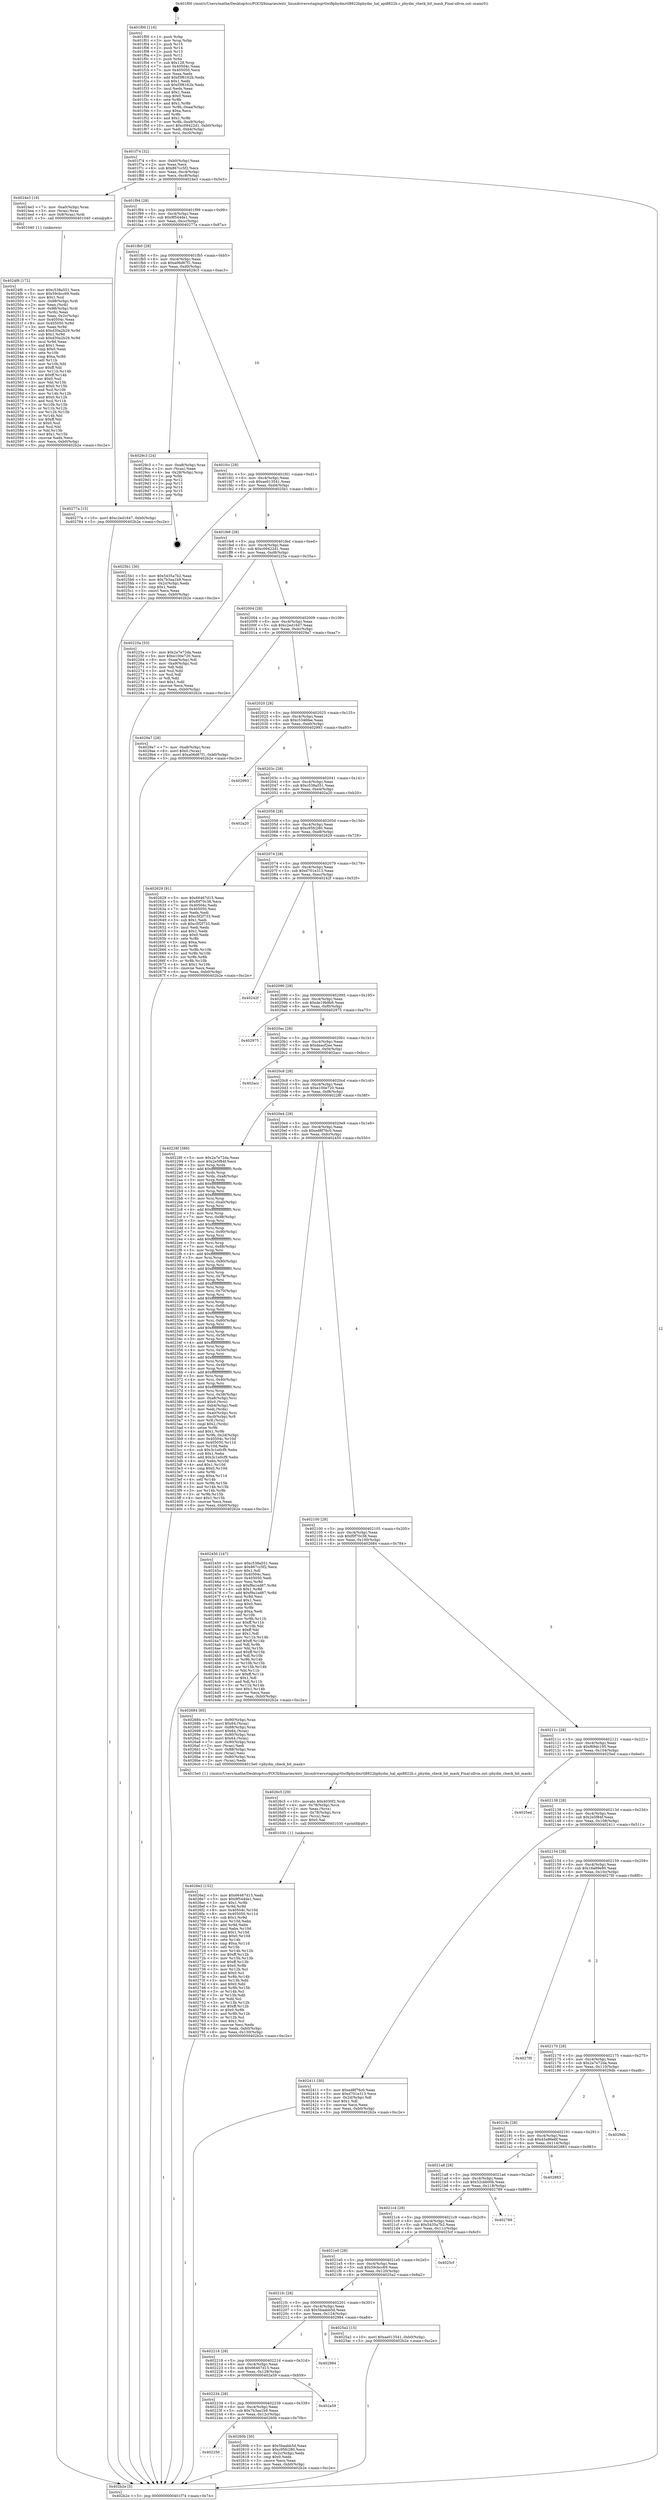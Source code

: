 digraph "0x401f00" {
  label = "0x401f00 (/mnt/c/Users/mathe/Desktop/tcc/POCII/binaries/extr_linuxdriversstagingrtlwifiphydmrtl8822bphydm_hal_api8822b.c_phydm_check_bit_mask_Final-ollvm.out::main(0))"
  labelloc = "t"
  node[shape=record]

  Entry [label="",width=0.3,height=0.3,shape=circle,fillcolor=black,style=filled]
  "0x401f74" [label="{
     0x401f74 [32]\l
     | [instrs]\l
     &nbsp;&nbsp;0x401f74 \<+6\>: mov -0xb0(%rbp),%eax\l
     &nbsp;&nbsp;0x401f7a \<+2\>: mov %eax,%ecx\l
     &nbsp;&nbsp;0x401f7c \<+6\>: sub $0x867cc5f2,%ecx\l
     &nbsp;&nbsp;0x401f82 \<+6\>: mov %eax,-0xc4(%rbp)\l
     &nbsp;&nbsp;0x401f88 \<+6\>: mov %ecx,-0xc8(%rbp)\l
     &nbsp;&nbsp;0x401f8e \<+6\>: je 00000000004024e3 \<main+0x5e3\>\l
  }"]
  "0x4024e3" [label="{
     0x4024e3 [19]\l
     | [instrs]\l
     &nbsp;&nbsp;0x4024e3 \<+7\>: mov -0xa0(%rbp),%rax\l
     &nbsp;&nbsp;0x4024ea \<+3\>: mov (%rax),%rax\l
     &nbsp;&nbsp;0x4024ed \<+4\>: mov 0x8(%rax),%rdi\l
     &nbsp;&nbsp;0x4024f1 \<+5\>: call 0000000000401040 \<atoi@plt\>\l
     | [calls]\l
     &nbsp;&nbsp;0x401040 \{1\} (unknown)\l
  }"]
  "0x401f94" [label="{
     0x401f94 [28]\l
     | [instrs]\l
     &nbsp;&nbsp;0x401f94 \<+5\>: jmp 0000000000401f99 \<main+0x99\>\l
     &nbsp;&nbsp;0x401f99 \<+6\>: mov -0xc4(%rbp),%eax\l
     &nbsp;&nbsp;0x401f9f \<+5\>: sub $0x9f544de1,%eax\l
     &nbsp;&nbsp;0x401fa4 \<+6\>: mov %eax,-0xcc(%rbp)\l
     &nbsp;&nbsp;0x401faa \<+6\>: je 000000000040277a \<main+0x87a\>\l
  }"]
  Exit [label="",width=0.3,height=0.3,shape=circle,fillcolor=black,style=filled,peripheries=2]
  "0x40277a" [label="{
     0x40277a [15]\l
     | [instrs]\l
     &nbsp;&nbsp;0x40277a \<+10\>: movl $0xc2ed1647,-0xb0(%rbp)\l
     &nbsp;&nbsp;0x402784 \<+5\>: jmp 0000000000402b2e \<main+0xc2e\>\l
  }"]
  "0x401fb0" [label="{
     0x401fb0 [28]\l
     | [instrs]\l
     &nbsp;&nbsp;0x401fb0 \<+5\>: jmp 0000000000401fb5 \<main+0xb5\>\l
     &nbsp;&nbsp;0x401fb5 \<+6\>: mov -0xc4(%rbp),%eax\l
     &nbsp;&nbsp;0x401fbb \<+5\>: sub $0xa06d67f1,%eax\l
     &nbsp;&nbsp;0x401fc0 \<+6\>: mov %eax,-0xd0(%rbp)\l
     &nbsp;&nbsp;0x401fc6 \<+6\>: je 00000000004029c3 \<main+0xac3\>\l
  }"]
  "0x4026e2" [label="{
     0x4026e2 [152]\l
     | [instrs]\l
     &nbsp;&nbsp;0x4026e2 \<+5\>: mov $0x66467d15,%edx\l
     &nbsp;&nbsp;0x4026e7 \<+5\>: mov $0x9f544de1,%esi\l
     &nbsp;&nbsp;0x4026ec \<+3\>: mov $0x1,%r8b\l
     &nbsp;&nbsp;0x4026ef \<+3\>: xor %r9d,%r9d\l
     &nbsp;&nbsp;0x4026f2 \<+8\>: mov 0x40504c,%r10d\l
     &nbsp;&nbsp;0x4026fa \<+8\>: mov 0x405050,%r11d\l
     &nbsp;&nbsp;0x402702 \<+4\>: sub $0x1,%r9d\l
     &nbsp;&nbsp;0x402706 \<+3\>: mov %r10d,%ebx\l
     &nbsp;&nbsp;0x402709 \<+3\>: add %r9d,%ebx\l
     &nbsp;&nbsp;0x40270c \<+4\>: imul %ebx,%r10d\l
     &nbsp;&nbsp;0x402710 \<+4\>: and $0x1,%r10d\l
     &nbsp;&nbsp;0x402714 \<+4\>: cmp $0x0,%r10d\l
     &nbsp;&nbsp;0x402718 \<+4\>: sete %r14b\l
     &nbsp;&nbsp;0x40271c \<+4\>: cmp $0xa,%r11d\l
     &nbsp;&nbsp;0x402720 \<+4\>: setl %r15b\l
     &nbsp;&nbsp;0x402724 \<+3\>: mov %r14b,%r12b\l
     &nbsp;&nbsp;0x402727 \<+4\>: xor $0xff,%r12b\l
     &nbsp;&nbsp;0x40272b \<+3\>: mov %r15b,%r13b\l
     &nbsp;&nbsp;0x40272e \<+4\>: xor $0xff,%r13b\l
     &nbsp;&nbsp;0x402732 \<+4\>: xor $0x0,%r8b\l
     &nbsp;&nbsp;0x402736 \<+3\>: mov %r12b,%cl\l
     &nbsp;&nbsp;0x402739 \<+3\>: and $0x0,%cl\l
     &nbsp;&nbsp;0x40273c \<+3\>: and %r8b,%r14b\l
     &nbsp;&nbsp;0x40273f \<+3\>: mov %r13b,%dil\l
     &nbsp;&nbsp;0x402742 \<+4\>: and $0x0,%dil\l
     &nbsp;&nbsp;0x402746 \<+3\>: and %r8b,%r15b\l
     &nbsp;&nbsp;0x402749 \<+3\>: or %r14b,%cl\l
     &nbsp;&nbsp;0x40274c \<+3\>: or %r15b,%dil\l
     &nbsp;&nbsp;0x40274f \<+3\>: xor %dil,%cl\l
     &nbsp;&nbsp;0x402752 \<+3\>: or %r13b,%r12b\l
     &nbsp;&nbsp;0x402755 \<+4\>: xor $0xff,%r12b\l
     &nbsp;&nbsp;0x402759 \<+4\>: or $0x0,%r8b\l
     &nbsp;&nbsp;0x40275d \<+3\>: and %r8b,%r12b\l
     &nbsp;&nbsp;0x402760 \<+3\>: or %r12b,%cl\l
     &nbsp;&nbsp;0x402763 \<+3\>: test $0x1,%cl\l
     &nbsp;&nbsp;0x402766 \<+3\>: cmovne %esi,%edx\l
     &nbsp;&nbsp;0x402769 \<+6\>: mov %edx,-0xb0(%rbp)\l
     &nbsp;&nbsp;0x40276f \<+6\>: mov %eax,-0x130(%rbp)\l
     &nbsp;&nbsp;0x402775 \<+5\>: jmp 0000000000402b2e \<main+0xc2e\>\l
  }"]
  "0x4029c3" [label="{
     0x4029c3 [24]\l
     | [instrs]\l
     &nbsp;&nbsp;0x4029c3 \<+7\>: mov -0xa8(%rbp),%rax\l
     &nbsp;&nbsp;0x4029ca \<+2\>: mov (%rax),%eax\l
     &nbsp;&nbsp;0x4029cc \<+4\>: lea -0x28(%rbp),%rsp\l
     &nbsp;&nbsp;0x4029d0 \<+1\>: pop %rbx\l
     &nbsp;&nbsp;0x4029d1 \<+2\>: pop %r12\l
     &nbsp;&nbsp;0x4029d3 \<+2\>: pop %r13\l
     &nbsp;&nbsp;0x4029d5 \<+2\>: pop %r14\l
     &nbsp;&nbsp;0x4029d7 \<+2\>: pop %r15\l
     &nbsp;&nbsp;0x4029d9 \<+1\>: pop %rbp\l
     &nbsp;&nbsp;0x4029da \<+1\>: ret\l
  }"]
  "0x401fcc" [label="{
     0x401fcc [28]\l
     | [instrs]\l
     &nbsp;&nbsp;0x401fcc \<+5\>: jmp 0000000000401fd1 \<main+0xd1\>\l
     &nbsp;&nbsp;0x401fd1 \<+6\>: mov -0xc4(%rbp),%eax\l
     &nbsp;&nbsp;0x401fd7 \<+5\>: sub $0xae013541,%eax\l
     &nbsp;&nbsp;0x401fdc \<+6\>: mov %eax,-0xd4(%rbp)\l
     &nbsp;&nbsp;0x401fe2 \<+6\>: je 00000000004025b1 \<main+0x6b1\>\l
  }"]
  "0x4026c5" [label="{
     0x4026c5 [29]\l
     | [instrs]\l
     &nbsp;&nbsp;0x4026c5 \<+10\>: movabs $0x4030f2,%rdi\l
     &nbsp;&nbsp;0x4026cf \<+4\>: mov -0x78(%rbp),%rcx\l
     &nbsp;&nbsp;0x4026d3 \<+2\>: mov %eax,(%rcx)\l
     &nbsp;&nbsp;0x4026d5 \<+4\>: mov -0x78(%rbp),%rcx\l
     &nbsp;&nbsp;0x4026d9 \<+2\>: mov (%rcx),%esi\l
     &nbsp;&nbsp;0x4026db \<+2\>: mov $0x0,%al\l
     &nbsp;&nbsp;0x4026dd \<+5\>: call 0000000000401030 \<printf@plt\>\l
     | [calls]\l
     &nbsp;&nbsp;0x401030 \{1\} (unknown)\l
  }"]
  "0x4025b1" [label="{
     0x4025b1 [30]\l
     | [instrs]\l
     &nbsp;&nbsp;0x4025b1 \<+5\>: mov $0x5435a7b2,%eax\l
     &nbsp;&nbsp;0x4025b6 \<+5\>: mov $0x7b3aa1b9,%ecx\l
     &nbsp;&nbsp;0x4025bb \<+3\>: mov -0x2c(%rbp),%edx\l
     &nbsp;&nbsp;0x4025be \<+3\>: cmp $0x1,%edx\l
     &nbsp;&nbsp;0x4025c1 \<+3\>: cmovl %ecx,%eax\l
     &nbsp;&nbsp;0x4025c4 \<+6\>: mov %eax,-0xb0(%rbp)\l
     &nbsp;&nbsp;0x4025ca \<+5\>: jmp 0000000000402b2e \<main+0xc2e\>\l
  }"]
  "0x401fe8" [label="{
     0x401fe8 [28]\l
     | [instrs]\l
     &nbsp;&nbsp;0x401fe8 \<+5\>: jmp 0000000000401fed \<main+0xed\>\l
     &nbsp;&nbsp;0x401fed \<+6\>: mov -0xc4(%rbp),%eax\l
     &nbsp;&nbsp;0x401ff3 \<+5\>: sub $0xc09422d1,%eax\l
     &nbsp;&nbsp;0x401ff8 \<+6\>: mov %eax,-0xd8(%rbp)\l
     &nbsp;&nbsp;0x401ffe \<+6\>: je 000000000040225a \<main+0x35a\>\l
  }"]
  "0x402250" [label="{
     0x402250\l
  }", style=dashed]
  "0x40225a" [label="{
     0x40225a [53]\l
     | [instrs]\l
     &nbsp;&nbsp;0x40225a \<+5\>: mov $0x2a7e72da,%eax\l
     &nbsp;&nbsp;0x40225f \<+5\>: mov $0xe100e720,%ecx\l
     &nbsp;&nbsp;0x402264 \<+6\>: mov -0xaa(%rbp),%dl\l
     &nbsp;&nbsp;0x40226a \<+7\>: mov -0xa9(%rbp),%sil\l
     &nbsp;&nbsp;0x402271 \<+3\>: mov %dl,%dil\l
     &nbsp;&nbsp;0x402274 \<+3\>: and %sil,%dil\l
     &nbsp;&nbsp;0x402277 \<+3\>: xor %sil,%dl\l
     &nbsp;&nbsp;0x40227a \<+3\>: or %dl,%dil\l
     &nbsp;&nbsp;0x40227d \<+4\>: test $0x1,%dil\l
     &nbsp;&nbsp;0x402281 \<+3\>: cmovne %ecx,%eax\l
     &nbsp;&nbsp;0x402284 \<+6\>: mov %eax,-0xb0(%rbp)\l
     &nbsp;&nbsp;0x40228a \<+5\>: jmp 0000000000402b2e \<main+0xc2e\>\l
  }"]
  "0x402004" [label="{
     0x402004 [28]\l
     | [instrs]\l
     &nbsp;&nbsp;0x402004 \<+5\>: jmp 0000000000402009 \<main+0x109\>\l
     &nbsp;&nbsp;0x402009 \<+6\>: mov -0xc4(%rbp),%eax\l
     &nbsp;&nbsp;0x40200f \<+5\>: sub $0xc2ed1647,%eax\l
     &nbsp;&nbsp;0x402014 \<+6\>: mov %eax,-0xdc(%rbp)\l
     &nbsp;&nbsp;0x40201a \<+6\>: je 00000000004029a7 \<main+0xaa7\>\l
  }"]
  "0x402b2e" [label="{
     0x402b2e [5]\l
     | [instrs]\l
     &nbsp;&nbsp;0x402b2e \<+5\>: jmp 0000000000401f74 \<main+0x74\>\l
  }"]
  "0x401f00" [label="{
     0x401f00 [116]\l
     | [instrs]\l
     &nbsp;&nbsp;0x401f00 \<+1\>: push %rbp\l
     &nbsp;&nbsp;0x401f01 \<+3\>: mov %rsp,%rbp\l
     &nbsp;&nbsp;0x401f04 \<+2\>: push %r15\l
     &nbsp;&nbsp;0x401f06 \<+2\>: push %r14\l
     &nbsp;&nbsp;0x401f08 \<+2\>: push %r13\l
     &nbsp;&nbsp;0x401f0a \<+2\>: push %r12\l
     &nbsp;&nbsp;0x401f0c \<+1\>: push %rbx\l
     &nbsp;&nbsp;0x401f0d \<+7\>: sub $0x128,%rsp\l
     &nbsp;&nbsp;0x401f14 \<+7\>: mov 0x40504c,%eax\l
     &nbsp;&nbsp;0x401f1b \<+7\>: mov 0x405050,%ecx\l
     &nbsp;&nbsp;0x401f22 \<+2\>: mov %eax,%edx\l
     &nbsp;&nbsp;0x401f24 \<+6\>: add $0xf3f6162b,%edx\l
     &nbsp;&nbsp;0x401f2a \<+3\>: sub $0x1,%edx\l
     &nbsp;&nbsp;0x401f2d \<+6\>: sub $0xf3f6162b,%edx\l
     &nbsp;&nbsp;0x401f33 \<+3\>: imul %edx,%eax\l
     &nbsp;&nbsp;0x401f36 \<+3\>: and $0x1,%eax\l
     &nbsp;&nbsp;0x401f39 \<+3\>: cmp $0x0,%eax\l
     &nbsp;&nbsp;0x401f3c \<+4\>: sete %r8b\l
     &nbsp;&nbsp;0x401f40 \<+4\>: and $0x1,%r8b\l
     &nbsp;&nbsp;0x401f44 \<+7\>: mov %r8b,-0xaa(%rbp)\l
     &nbsp;&nbsp;0x401f4b \<+3\>: cmp $0xa,%ecx\l
     &nbsp;&nbsp;0x401f4e \<+4\>: setl %r8b\l
     &nbsp;&nbsp;0x401f52 \<+4\>: and $0x1,%r8b\l
     &nbsp;&nbsp;0x401f56 \<+7\>: mov %r8b,-0xa9(%rbp)\l
     &nbsp;&nbsp;0x401f5d \<+10\>: movl $0xc09422d1,-0xb0(%rbp)\l
     &nbsp;&nbsp;0x401f67 \<+6\>: mov %edi,-0xb4(%rbp)\l
     &nbsp;&nbsp;0x401f6d \<+7\>: mov %rsi,-0xc0(%rbp)\l
  }"]
  "0x40260b" [label="{
     0x40260b [30]\l
     | [instrs]\l
     &nbsp;&nbsp;0x40260b \<+5\>: mov $0x5baabb5d,%eax\l
     &nbsp;&nbsp;0x402610 \<+5\>: mov $0xc95fc280,%ecx\l
     &nbsp;&nbsp;0x402615 \<+3\>: mov -0x2c(%rbp),%edx\l
     &nbsp;&nbsp;0x402618 \<+3\>: cmp $0x0,%edx\l
     &nbsp;&nbsp;0x40261b \<+3\>: cmove %ecx,%eax\l
     &nbsp;&nbsp;0x40261e \<+6\>: mov %eax,-0xb0(%rbp)\l
     &nbsp;&nbsp;0x402624 \<+5\>: jmp 0000000000402b2e \<main+0xc2e\>\l
  }"]
  "0x4029a7" [label="{
     0x4029a7 [28]\l
     | [instrs]\l
     &nbsp;&nbsp;0x4029a7 \<+7\>: mov -0xa8(%rbp),%rax\l
     &nbsp;&nbsp;0x4029ae \<+6\>: movl $0x0,(%rax)\l
     &nbsp;&nbsp;0x4029b4 \<+10\>: movl $0xa06d67f1,-0xb0(%rbp)\l
     &nbsp;&nbsp;0x4029be \<+5\>: jmp 0000000000402b2e \<main+0xc2e\>\l
  }"]
  "0x402020" [label="{
     0x402020 [28]\l
     | [instrs]\l
     &nbsp;&nbsp;0x402020 \<+5\>: jmp 0000000000402025 \<main+0x125\>\l
     &nbsp;&nbsp;0x402025 \<+6\>: mov -0xc4(%rbp),%eax\l
     &nbsp;&nbsp;0x40202b \<+5\>: sub $0xc5346fee,%eax\l
     &nbsp;&nbsp;0x402030 \<+6\>: mov %eax,-0xe0(%rbp)\l
     &nbsp;&nbsp;0x402036 \<+6\>: je 0000000000402993 \<main+0xa93\>\l
  }"]
  "0x402234" [label="{
     0x402234 [28]\l
     | [instrs]\l
     &nbsp;&nbsp;0x402234 \<+5\>: jmp 0000000000402239 \<main+0x339\>\l
     &nbsp;&nbsp;0x402239 \<+6\>: mov -0xc4(%rbp),%eax\l
     &nbsp;&nbsp;0x40223f \<+5\>: sub $0x7b3aa1b9,%eax\l
     &nbsp;&nbsp;0x402244 \<+6\>: mov %eax,-0x12c(%rbp)\l
     &nbsp;&nbsp;0x40224a \<+6\>: je 000000000040260b \<main+0x70b\>\l
  }"]
  "0x402993" [label="{
     0x402993\l
  }", style=dashed]
  "0x40203c" [label="{
     0x40203c [28]\l
     | [instrs]\l
     &nbsp;&nbsp;0x40203c \<+5\>: jmp 0000000000402041 \<main+0x141\>\l
     &nbsp;&nbsp;0x402041 \<+6\>: mov -0xc4(%rbp),%eax\l
     &nbsp;&nbsp;0x402047 \<+5\>: sub $0xc538a551,%eax\l
     &nbsp;&nbsp;0x40204c \<+6\>: mov %eax,-0xe4(%rbp)\l
     &nbsp;&nbsp;0x402052 \<+6\>: je 0000000000402a20 \<main+0xb20\>\l
  }"]
  "0x402a59" [label="{
     0x402a59\l
  }", style=dashed]
  "0x402a20" [label="{
     0x402a20\l
  }", style=dashed]
  "0x402058" [label="{
     0x402058 [28]\l
     | [instrs]\l
     &nbsp;&nbsp;0x402058 \<+5\>: jmp 000000000040205d \<main+0x15d\>\l
     &nbsp;&nbsp;0x40205d \<+6\>: mov -0xc4(%rbp),%eax\l
     &nbsp;&nbsp;0x402063 \<+5\>: sub $0xc95fc280,%eax\l
     &nbsp;&nbsp;0x402068 \<+6\>: mov %eax,-0xe8(%rbp)\l
     &nbsp;&nbsp;0x40206e \<+6\>: je 0000000000402629 \<main+0x729\>\l
  }"]
  "0x402218" [label="{
     0x402218 [28]\l
     | [instrs]\l
     &nbsp;&nbsp;0x402218 \<+5\>: jmp 000000000040221d \<main+0x31d\>\l
     &nbsp;&nbsp;0x40221d \<+6\>: mov -0xc4(%rbp),%eax\l
     &nbsp;&nbsp;0x402223 \<+5\>: sub $0x66467d15,%eax\l
     &nbsp;&nbsp;0x402228 \<+6\>: mov %eax,-0x128(%rbp)\l
     &nbsp;&nbsp;0x40222e \<+6\>: je 0000000000402a59 \<main+0xb59\>\l
  }"]
  "0x402629" [label="{
     0x402629 [91]\l
     | [instrs]\l
     &nbsp;&nbsp;0x402629 \<+5\>: mov $0x66467d15,%eax\l
     &nbsp;&nbsp;0x40262e \<+5\>: mov $0xf0f70c38,%ecx\l
     &nbsp;&nbsp;0x402633 \<+7\>: mov 0x40504c,%edx\l
     &nbsp;&nbsp;0x40263a \<+7\>: mov 0x405050,%esi\l
     &nbsp;&nbsp;0x402641 \<+2\>: mov %edx,%edi\l
     &nbsp;&nbsp;0x402643 \<+6\>: add $0xc5f2f733,%edi\l
     &nbsp;&nbsp;0x402649 \<+3\>: sub $0x1,%edi\l
     &nbsp;&nbsp;0x40264c \<+6\>: sub $0xc5f2f733,%edi\l
     &nbsp;&nbsp;0x402652 \<+3\>: imul %edi,%edx\l
     &nbsp;&nbsp;0x402655 \<+3\>: and $0x1,%edx\l
     &nbsp;&nbsp;0x402658 \<+3\>: cmp $0x0,%edx\l
     &nbsp;&nbsp;0x40265b \<+4\>: sete %r8b\l
     &nbsp;&nbsp;0x40265f \<+3\>: cmp $0xa,%esi\l
     &nbsp;&nbsp;0x402662 \<+4\>: setl %r9b\l
     &nbsp;&nbsp;0x402666 \<+3\>: mov %r8b,%r10b\l
     &nbsp;&nbsp;0x402669 \<+3\>: and %r9b,%r10b\l
     &nbsp;&nbsp;0x40266c \<+3\>: xor %r9b,%r8b\l
     &nbsp;&nbsp;0x40266f \<+3\>: or %r8b,%r10b\l
     &nbsp;&nbsp;0x402672 \<+4\>: test $0x1,%r10b\l
     &nbsp;&nbsp;0x402676 \<+3\>: cmovne %ecx,%eax\l
     &nbsp;&nbsp;0x402679 \<+6\>: mov %eax,-0xb0(%rbp)\l
     &nbsp;&nbsp;0x40267f \<+5\>: jmp 0000000000402b2e \<main+0xc2e\>\l
  }"]
  "0x402074" [label="{
     0x402074 [28]\l
     | [instrs]\l
     &nbsp;&nbsp;0x402074 \<+5\>: jmp 0000000000402079 \<main+0x179\>\l
     &nbsp;&nbsp;0x402079 \<+6\>: mov -0xc4(%rbp),%eax\l
     &nbsp;&nbsp;0x40207f \<+5\>: sub $0xd701e313,%eax\l
     &nbsp;&nbsp;0x402084 \<+6\>: mov %eax,-0xec(%rbp)\l
     &nbsp;&nbsp;0x40208a \<+6\>: je 000000000040242f \<main+0x52f\>\l
  }"]
  "0x402984" [label="{
     0x402984\l
  }", style=dashed]
  "0x40242f" [label="{
     0x40242f\l
  }", style=dashed]
  "0x402090" [label="{
     0x402090 [28]\l
     | [instrs]\l
     &nbsp;&nbsp;0x402090 \<+5\>: jmp 0000000000402095 \<main+0x195\>\l
     &nbsp;&nbsp;0x402095 \<+6\>: mov -0xc4(%rbp),%eax\l
     &nbsp;&nbsp;0x40209b \<+5\>: sub $0xde19b9b9,%eax\l
     &nbsp;&nbsp;0x4020a0 \<+6\>: mov %eax,-0xf0(%rbp)\l
     &nbsp;&nbsp;0x4020a6 \<+6\>: je 0000000000402975 \<main+0xa75\>\l
  }"]
  "0x4021fc" [label="{
     0x4021fc [28]\l
     | [instrs]\l
     &nbsp;&nbsp;0x4021fc \<+5\>: jmp 0000000000402201 \<main+0x301\>\l
     &nbsp;&nbsp;0x402201 \<+6\>: mov -0xc4(%rbp),%eax\l
     &nbsp;&nbsp;0x402207 \<+5\>: sub $0x5baabb5d,%eax\l
     &nbsp;&nbsp;0x40220c \<+6\>: mov %eax,-0x124(%rbp)\l
     &nbsp;&nbsp;0x402212 \<+6\>: je 0000000000402984 \<main+0xa84\>\l
  }"]
  "0x402975" [label="{
     0x402975\l
  }", style=dashed]
  "0x4020ac" [label="{
     0x4020ac [28]\l
     | [instrs]\l
     &nbsp;&nbsp;0x4020ac \<+5\>: jmp 00000000004020b1 \<main+0x1b1\>\l
     &nbsp;&nbsp;0x4020b1 \<+6\>: mov -0xc4(%rbp),%eax\l
     &nbsp;&nbsp;0x4020b7 \<+5\>: sub $0xdeacf2ee,%eax\l
     &nbsp;&nbsp;0x4020bc \<+6\>: mov %eax,-0xf4(%rbp)\l
     &nbsp;&nbsp;0x4020c2 \<+6\>: je 0000000000402acc \<main+0xbcc\>\l
  }"]
  "0x4025a2" [label="{
     0x4025a2 [15]\l
     | [instrs]\l
     &nbsp;&nbsp;0x4025a2 \<+10\>: movl $0xae013541,-0xb0(%rbp)\l
     &nbsp;&nbsp;0x4025ac \<+5\>: jmp 0000000000402b2e \<main+0xc2e\>\l
  }"]
  "0x402acc" [label="{
     0x402acc\l
  }", style=dashed]
  "0x4020c8" [label="{
     0x4020c8 [28]\l
     | [instrs]\l
     &nbsp;&nbsp;0x4020c8 \<+5\>: jmp 00000000004020cd \<main+0x1cd\>\l
     &nbsp;&nbsp;0x4020cd \<+6\>: mov -0xc4(%rbp),%eax\l
     &nbsp;&nbsp;0x4020d3 \<+5\>: sub $0xe100e720,%eax\l
     &nbsp;&nbsp;0x4020d8 \<+6\>: mov %eax,-0xf8(%rbp)\l
     &nbsp;&nbsp;0x4020de \<+6\>: je 000000000040228f \<main+0x38f\>\l
  }"]
  "0x4021e0" [label="{
     0x4021e0 [28]\l
     | [instrs]\l
     &nbsp;&nbsp;0x4021e0 \<+5\>: jmp 00000000004021e5 \<main+0x2e5\>\l
     &nbsp;&nbsp;0x4021e5 \<+6\>: mov -0xc4(%rbp),%eax\l
     &nbsp;&nbsp;0x4021eb \<+5\>: sub $0x59cbcc69,%eax\l
     &nbsp;&nbsp;0x4021f0 \<+6\>: mov %eax,-0x120(%rbp)\l
     &nbsp;&nbsp;0x4021f6 \<+6\>: je 00000000004025a2 \<main+0x6a2\>\l
  }"]
  "0x40228f" [label="{
     0x40228f [386]\l
     | [instrs]\l
     &nbsp;&nbsp;0x40228f \<+5\>: mov $0x2a7e72da,%eax\l
     &nbsp;&nbsp;0x402294 \<+5\>: mov $0x2e5f84f,%ecx\l
     &nbsp;&nbsp;0x402299 \<+3\>: mov %rsp,%rdx\l
     &nbsp;&nbsp;0x40229c \<+4\>: add $0xfffffffffffffff0,%rdx\l
     &nbsp;&nbsp;0x4022a0 \<+3\>: mov %rdx,%rsp\l
     &nbsp;&nbsp;0x4022a3 \<+7\>: mov %rdx,-0xa8(%rbp)\l
     &nbsp;&nbsp;0x4022aa \<+3\>: mov %rsp,%rdx\l
     &nbsp;&nbsp;0x4022ad \<+4\>: add $0xfffffffffffffff0,%rdx\l
     &nbsp;&nbsp;0x4022b1 \<+3\>: mov %rdx,%rsp\l
     &nbsp;&nbsp;0x4022b4 \<+3\>: mov %rsp,%rsi\l
     &nbsp;&nbsp;0x4022b7 \<+4\>: add $0xfffffffffffffff0,%rsi\l
     &nbsp;&nbsp;0x4022bb \<+3\>: mov %rsi,%rsp\l
     &nbsp;&nbsp;0x4022be \<+7\>: mov %rsi,-0xa0(%rbp)\l
     &nbsp;&nbsp;0x4022c5 \<+3\>: mov %rsp,%rsi\l
     &nbsp;&nbsp;0x4022c8 \<+4\>: add $0xfffffffffffffff0,%rsi\l
     &nbsp;&nbsp;0x4022cc \<+3\>: mov %rsi,%rsp\l
     &nbsp;&nbsp;0x4022cf \<+7\>: mov %rsi,-0x98(%rbp)\l
     &nbsp;&nbsp;0x4022d6 \<+3\>: mov %rsp,%rsi\l
     &nbsp;&nbsp;0x4022d9 \<+4\>: add $0xfffffffffffffff0,%rsi\l
     &nbsp;&nbsp;0x4022dd \<+3\>: mov %rsi,%rsp\l
     &nbsp;&nbsp;0x4022e0 \<+7\>: mov %rsi,-0x90(%rbp)\l
     &nbsp;&nbsp;0x4022e7 \<+3\>: mov %rsp,%rsi\l
     &nbsp;&nbsp;0x4022ea \<+4\>: add $0xfffffffffffffff0,%rsi\l
     &nbsp;&nbsp;0x4022ee \<+3\>: mov %rsi,%rsp\l
     &nbsp;&nbsp;0x4022f1 \<+7\>: mov %rsi,-0x88(%rbp)\l
     &nbsp;&nbsp;0x4022f8 \<+3\>: mov %rsp,%rsi\l
     &nbsp;&nbsp;0x4022fb \<+4\>: add $0xfffffffffffffff0,%rsi\l
     &nbsp;&nbsp;0x4022ff \<+3\>: mov %rsi,%rsp\l
     &nbsp;&nbsp;0x402302 \<+4\>: mov %rsi,-0x80(%rbp)\l
     &nbsp;&nbsp;0x402306 \<+3\>: mov %rsp,%rsi\l
     &nbsp;&nbsp;0x402309 \<+4\>: add $0xfffffffffffffff0,%rsi\l
     &nbsp;&nbsp;0x40230d \<+3\>: mov %rsi,%rsp\l
     &nbsp;&nbsp;0x402310 \<+4\>: mov %rsi,-0x78(%rbp)\l
     &nbsp;&nbsp;0x402314 \<+3\>: mov %rsp,%rsi\l
     &nbsp;&nbsp;0x402317 \<+4\>: add $0xfffffffffffffff0,%rsi\l
     &nbsp;&nbsp;0x40231b \<+3\>: mov %rsi,%rsp\l
     &nbsp;&nbsp;0x40231e \<+4\>: mov %rsi,-0x70(%rbp)\l
     &nbsp;&nbsp;0x402322 \<+3\>: mov %rsp,%rsi\l
     &nbsp;&nbsp;0x402325 \<+4\>: add $0xfffffffffffffff0,%rsi\l
     &nbsp;&nbsp;0x402329 \<+3\>: mov %rsi,%rsp\l
     &nbsp;&nbsp;0x40232c \<+4\>: mov %rsi,-0x68(%rbp)\l
     &nbsp;&nbsp;0x402330 \<+3\>: mov %rsp,%rsi\l
     &nbsp;&nbsp;0x402333 \<+4\>: add $0xfffffffffffffff0,%rsi\l
     &nbsp;&nbsp;0x402337 \<+3\>: mov %rsi,%rsp\l
     &nbsp;&nbsp;0x40233a \<+4\>: mov %rsi,-0x60(%rbp)\l
     &nbsp;&nbsp;0x40233e \<+3\>: mov %rsp,%rsi\l
     &nbsp;&nbsp;0x402341 \<+4\>: add $0xfffffffffffffff0,%rsi\l
     &nbsp;&nbsp;0x402345 \<+3\>: mov %rsi,%rsp\l
     &nbsp;&nbsp;0x402348 \<+4\>: mov %rsi,-0x58(%rbp)\l
     &nbsp;&nbsp;0x40234c \<+3\>: mov %rsp,%rsi\l
     &nbsp;&nbsp;0x40234f \<+4\>: add $0xfffffffffffffff0,%rsi\l
     &nbsp;&nbsp;0x402353 \<+3\>: mov %rsi,%rsp\l
     &nbsp;&nbsp;0x402356 \<+4\>: mov %rsi,-0x50(%rbp)\l
     &nbsp;&nbsp;0x40235a \<+3\>: mov %rsp,%rsi\l
     &nbsp;&nbsp;0x40235d \<+4\>: add $0xfffffffffffffff0,%rsi\l
     &nbsp;&nbsp;0x402361 \<+3\>: mov %rsi,%rsp\l
     &nbsp;&nbsp;0x402364 \<+4\>: mov %rsi,-0x48(%rbp)\l
     &nbsp;&nbsp;0x402368 \<+3\>: mov %rsp,%rsi\l
     &nbsp;&nbsp;0x40236b \<+4\>: add $0xfffffffffffffff0,%rsi\l
     &nbsp;&nbsp;0x40236f \<+3\>: mov %rsi,%rsp\l
     &nbsp;&nbsp;0x402372 \<+4\>: mov %rsi,-0x40(%rbp)\l
     &nbsp;&nbsp;0x402376 \<+3\>: mov %rsp,%rsi\l
     &nbsp;&nbsp;0x402379 \<+4\>: add $0xfffffffffffffff0,%rsi\l
     &nbsp;&nbsp;0x40237d \<+3\>: mov %rsi,%rsp\l
     &nbsp;&nbsp;0x402380 \<+4\>: mov %rsi,-0x38(%rbp)\l
     &nbsp;&nbsp;0x402384 \<+7\>: mov -0xa8(%rbp),%rsi\l
     &nbsp;&nbsp;0x40238b \<+6\>: movl $0x0,(%rsi)\l
     &nbsp;&nbsp;0x402391 \<+6\>: mov -0xb4(%rbp),%edi\l
     &nbsp;&nbsp;0x402397 \<+2\>: mov %edi,(%rdx)\l
     &nbsp;&nbsp;0x402399 \<+7\>: mov -0xa0(%rbp),%rsi\l
     &nbsp;&nbsp;0x4023a0 \<+7\>: mov -0xc0(%rbp),%r8\l
     &nbsp;&nbsp;0x4023a7 \<+3\>: mov %r8,(%rsi)\l
     &nbsp;&nbsp;0x4023aa \<+3\>: cmpl $0x2,(%rdx)\l
     &nbsp;&nbsp;0x4023ad \<+4\>: setne %r9b\l
     &nbsp;&nbsp;0x4023b1 \<+4\>: and $0x1,%r9b\l
     &nbsp;&nbsp;0x4023b5 \<+4\>: mov %r9b,-0x2d(%rbp)\l
     &nbsp;&nbsp;0x4023b9 \<+8\>: mov 0x40504c,%r10d\l
     &nbsp;&nbsp;0x4023c1 \<+8\>: mov 0x405050,%r11d\l
     &nbsp;&nbsp;0x4023c9 \<+3\>: mov %r10d,%ebx\l
     &nbsp;&nbsp;0x4023cc \<+6\>: sub $0x3c1e0cf9,%ebx\l
     &nbsp;&nbsp;0x4023d2 \<+3\>: sub $0x1,%ebx\l
     &nbsp;&nbsp;0x4023d5 \<+6\>: add $0x3c1e0cf9,%ebx\l
     &nbsp;&nbsp;0x4023db \<+4\>: imul %ebx,%r10d\l
     &nbsp;&nbsp;0x4023df \<+4\>: and $0x1,%r10d\l
     &nbsp;&nbsp;0x4023e3 \<+4\>: cmp $0x0,%r10d\l
     &nbsp;&nbsp;0x4023e7 \<+4\>: sete %r9b\l
     &nbsp;&nbsp;0x4023eb \<+4\>: cmp $0xa,%r11d\l
     &nbsp;&nbsp;0x4023ef \<+4\>: setl %r14b\l
     &nbsp;&nbsp;0x4023f3 \<+3\>: mov %r9b,%r15b\l
     &nbsp;&nbsp;0x4023f6 \<+3\>: and %r14b,%r15b\l
     &nbsp;&nbsp;0x4023f9 \<+3\>: xor %r14b,%r9b\l
     &nbsp;&nbsp;0x4023fc \<+3\>: or %r9b,%r15b\l
     &nbsp;&nbsp;0x4023ff \<+4\>: test $0x1,%r15b\l
     &nbsp;&nbsp;0x402403 \<+3\>: cmovne %ecx,%eax\l
     &nbsp;&nbsp;0x402406 \<+6\>: mov %eax,-0xb0(%rbp)\l
     &nbsp;&nbsp;0x40240c \<+5\>: jmp 0000000000402b2e \<main+0xc2e\>\l
  }"]
  "0x4020e4" [label="{
     0x4020e4 [28]\l
     | [instrs]\l
     &nbsp;&nbsp;0x4020e4 \<+5\>: jmp 00000000004020e9 \<main+0x1e9\>\l
     &nbsp;&nbsp;0x4020e9 \<+6\>: mov -0xc4(%rbp),%eax\l
     &nbsp;&nbsp;0x4020ef \<+5\>: sub $0xed8f76c0,%eax\l
     &nbsp;&nbsp;0x4020f4 \<+6\>: mov %eax,-0xfc(%rbp)\l
     &nbsp;&nbsp;0x4020fa \<+6\>: je 0000000000402450 \<main+0x550\>\l
  }"]
  "0x4025cf" [label="{
     0x4025cf\l
  }", style=dashed]
  "0x4021c4" [label="{
     0x4021c4 [28]\l
     | [instrs]\l
     &nbsp;&nbsp;0x4021c4 \<+5\>: jmp 00000000004021c9 \<main+0x2c9\>\l
     &nbsp;&nbsp;0x4021c9 \<+6\>: mov -0xc4(%rbp),%eax\l
     &nbsp;&nbsp;0x4021cf \<+5\>: sub $0x5435a7b2,%eax\l
     &nbsp;&nbsp;0x4021d4 \<+6\>: mov %eax,-0x11c(%rbp)\l
     &nbsp;&nbsp;0x4021da \<+6\>: je 00000000004025cf \<main+0x6cf\>\l
  }"]
  "0x402450" [label="{
     0x402450 [147]\l
     | [instrs]\l
     &nbsp;&nbsp;0x402450 \<+5\>: mov $0xc538a551,%eax\l
     &nbsp;&nbsp;0x402455 \<+5\>: mov $0x867cc5f2,%ecx\l
     &nbsp;&nbsp;0x40245a \<+2\>: mov $0x1,%dl\l
     &nbsp;&nbsp;0x40245c \<+7\>: mov 0x40504c,%esi\l
     &nbsp;&nbsp;0x402463 \<+7\>: mov 0x405050,%edi\l
     &nbsp;&nbsp;0x40246a \<+3\>: mov %esi,%r8d\l
     &nbsp;&nbsp;0x40246d \<+7\>: sub $0xf9a1ed87,%r8d\l
     &nbsp;&nbsp;0x402474 \<+4\>: sub $0x1,%r8d\l
     &nbsp;&nbsp;0x402478 \<+7\>: add $0xf9a1ed87,%r8d\l
     &nbsp;&nbsp;0x40247f \<+4\>: imul %r8d,%esi\l
     &nbsp;&nbsp;0x402483 \<+3\>: and $0x1,%esi\l
     &nbsp;&nbsp;0x402486 \<+3\>: cmp $0x0,%esi\l
     &nbsp;&nbsp;0x402489 \<+4\>: sete %r9b\l
     &nbsp;&nbsp;0x40248d \<+3\>: cmp $0xa,%edi\l
     &nbsp;&nbsp;0x402490 \<+4\>: setl %r10b\l
     &nbsp;&nbsp;0x402494 \<+3\>: mov %r9b,%r11b\l
     &nbsp;&nbsp;0x402497 \<+4\>: xor $0xff,%r11b\l
     &nbsp;&nbsp;0x40249b \<+3\>: mov %r10b,%bl\l
     &nbsp;&nbsp;0x40249e \<+3\>: xor $0xff,%bl\l
     &nbsp;&nbsp;0x4024a1 \<+3\>: xor $0x1,%dl\l
     &nbsp;&nbsp;0x4024a4 \<+3\>: mov %r11b,%r14b\l
     &nbsp;&nbsp;0x4024a7 \<+4\>: and $0xff,%r14b\l
     &nbsp;&nbsp;0x4024ab \<+3\>: and %dl,%r9b\l
     &nbsp;&nbsp;0x4024ae \<+3\>: mov %bl,%r15b\l
     &nbsp;&nbsp;0x4024b1 \<+4\>: and $0xff,%r15b\l
     &nbsp;&nbsp;0x4024b5 \<+3\>: and %dl,%r10b\l
     &nbsp;&nbsp;0x4024b8 \<+3\>: or %r9b,%r14b\l
     &nbsp;&nbsp;0x4024bb \<+3\>: or %r10b,%r15b\l
     &nbsp;&nbsp;0x4024be \<+3\>: xor %r15b,%r14b\l
     &nbsp;&nbsp;0x4024c1 \<+3\>: or %bl,%r11b\l
     &nbsp;&nbsp;0x4024c4 \<+4\>: xor $0xff,%r11b\l
     &nbsp;&nbsp;0x4024c8 \<+3\>: or $0x1,%dl\l
     &nbsp;&nbsp;0x4024cb \<+3\>: and %dl,%r11b\l
     &nbsp;&nbsp;0x4024ce \<+3\>: or %r11b,%r14b\l
     &nbsp;&nbsp;0x4024d1 \<+4\>: test $0x1,%r14b\l
     &nbsp;&nbsp;0x4024d5 \<+3\>: cmovne %ecx,%eax\l
     &nbsp;&nbsp;0x4024d8 \<+6\>: mov %eax,-0xb0(%rbp)\l
     &nbsp;&nbsp;0x4024de \<+5\>: jmp 0000000000402b2e \<main+0xc2e\>\l
  }"]
  "0x402100" [label="{
     0x402100 [28]\l
     | [instrs]\l
     &nbsp;&nbsp;0x402100 \<+5\>: jmp 0000000000402105 \<main+0x205\>\l
     &nbsp;&nbsp;0x402105 \<+6\>: mov -0xc4(%rbp),%eax\l
     &nbsp;&nbsp;0x40210b \<+5\>: sub $0xf0f70c38,%eax\l
     &nbsp;&nbsp;0x402110 \<+6\>: mov %eax,-0x100(%rbp)\l
     &nbsp;&nbsp;0x402116 \<+6\>: je 0000000000402684 \<main+0x784\>\l
  }"]
  "0x402789" [label="{
     0x402789\l
  }", style=dashed]
  "0x402684" [label="{
     0x402684 [65]\l
     | [instrs]\l
     &nbsp;&nbsp;0x402684 \<+7\>: mov -0x90(%rbp),%rax\l
     &nbsp;&nbsp;0x40268b \<+6\>: movl $0x64,(%rax)\l
     &nbsp;&nbsp;0x402691 \<+7\>: mov -0x88(%rbp),%rax\l
     &nbsp;&nbsp;0x402698 \<+6\>: movl $0x64,(%rax)\l
     &nbsp;&nbsp;0x40269e \<+4\>: mov -0x80(%rbp),%rax\l
     &nbsp;&nbsp;0x4026a2 \<+6\>: movl $0x64,(%rax)\l
     &nbsp;&nbsp;0x4026a8 \<+7\>: mov -0x90(%rbp),%rax\l
     &nbsp;&nbsp;0x4026af \<+2\>: mov (%rax),%edi\l
     &nbsp;&nbsp;0x4026b1 \<+7\>: mov -0x88(%rbp),%rax\l
     &nbsp;&nbsp;0x4026b8 \<+2\>: mov (%rax),%esi\l
     &nbsp;&nbsp;0x4026ba \<+4\>: mov -0x80(%rbp),%rax\l
     &nbsp;&nbsp;0x4026be \<+2\>: mov (%rax),%edx\l
     &nbsp;&nbsp;0x4026c0 \<+5\>: call 00000000004015e0 \<phydm_check_bit_mask\>\l
     | [calls]\l
     &nbsp;&nbsp;0x4015e0 \{1\} (/mnt/c/Users/mathe/Desktop/tcc/POCII/binaries/extr_linuxdriversstagingrtlwifiphydmrtl8822bphydm_hal_api8822b.c_phydm_check_bit_mask_Final-ollvm.out::phydm_check_bit_mask)\l
  }"]
  "0x40211c" [label="{
     0x40211c [28]\l
     | [instrs]\l
     &nbsp;&nbsp;0x40211c \<+5\>: jmp 0000000000402121 \<main+0x221\>\l
     &nbsp;&nbsp;0x402121 \<+6\>: mov -0xc4(%rbp),%eax\l
     &nbsp;&nbsp;0x402127 \<+5\>: sub $0xf69dc195,%eax\l
     &nbsp;&nbsp;0x40212c \<+6\>: mov %eax,-0x104(%rbp)\l
     &nbsp;&nbsp;0x402132 \<+6\>: je 00000000004025ed \<main+0x6ed\>\l
  }"]
  "0x4021a8" [label="{
     0x4021a8 [28]\l
     | [instrs]\l
     &nbsp;&nbsp;0x4021a8 \<+5\>: jmp 00000000004021ad \<main+0x2ad\>\l
     &nbsp;&nbsp;0x4021ad \<+6\>: mov -0xc4(%rbp),%eax\l
     &nbsp;&nbsp;0x4021b3 \<+5\>: sub $0x52cbb00b,%eax\l
     &nbsp;&nbsp;0x4021b8 \<+6\>: mov %eax,-0x118(%rbp)\l
     &nbsp;&nbsp;0x4021be \<+6\>: je 0000000000402789 \<main+0x889\>\l
  }"]
  "0x4025ed" [label="{
     0x4025ed\l
  }", style=dashed]
  "0x402138" [label="{
     0x402138 [28]\l
     | [instrs]\l
     &nbsp;&nbsp;0x402138 \<+5\>: jmp 000000000040213d \<main+0x23d\>\l
     &nbsp;&nbsp;0x40213d \<+6\>: mov -0xc4(%rbp),%eax\l
     &nbsp;&nbsp;0x402143 \<+5\>: sub $0x2e5f84f,%eax\l
     &nbsp;&nbsp;0x402148 \<+6\>: mov %eax,-0x108(%rbp)\l
     &nbsp;&nbsp;0x40214e \<+6\>: je 0000000000402411 \<main+0x511\>\l
  }"]
  "0x402883" [label="{
     0x402883\l
  }", style=dashed]
  "0x402411" [label="{
     0x402411 [30]\l
     | [instrs]\l
     &nbsp;&nbsp;0x402411 \<+5\>: mov $0xed8f76c0,%eax\l
     &nbsp;&nbsp;0x402416 \<+5\>: mov $0xd701e313,%ecx\l
     &nbsp;&nbsp;0x40241b \<+3\>: mov -0x2d(%rbp),%dl\l
     &nbsp;&nbsp;0x40241e \<+3\>: test $0x1,%dl\l
     &nbsp;&nbsp;0x402421 \<+3\>: cmovne %ecx,%eax\l
     &nbsp;&nbsp;0x402424 \<+6\>: mov %eax,-0xb0(%rbp)\l
     &nbsp;&nbsp;0x40242a \<+5\>: jmp 0000000000402b2e \<main+0xc2e\>\l
  }"]
  "0x402154" [label="{
     0x402154 [28]\l
     | [instrs]\l
     &nbsp;&nbsp;0x402154 \<+5\>: jmp 0000000000402159 \<main+0x259\>\l
     &nbsp;&nbsp;0x402159 \<+6\>: mov -0xc4(%rbp),%eax\l
     &nbsp;&nbsp;0x40215f \<+5\>: sub $0x16a89e80,%eax\l
     &nbsp;&nbsp;0x402164 \<+6\>: mov %eax,-0x10c(%rbp)\l
     &nbsp;&nbsp;0x40216a \<+6\>: je 00000000004027f0 \<main+0x8f0\>\l
  }"]
  "0x4024f6" [label="{
     0x4024f6 [172]\l
     | [instrs]\l
     &nbsp;&nbsp;0x4024f6 \<+5\>: mov $0xc538a551,%ecx\l
     &nbsp;&nbsp;0x4024fb \<+5\>: mov $0x59cbcc69,%edx\l
     &nbsp;&nbsp;0x402500 \<+3\>: mov $0x1,%sil\l
     &nbsp;&nbsp;0x402503 \<+7\>: mov -0x98(%rbp),%rdi\l
     &nbsp;&nbsp;0x40250a \<+2\>: mov %eax,(%rdi)\l
     &nbsp;&nbsp;0x40250c \<+7\>: mov -0x98(%rbp),%rdi\l
     &nbsp;&nbsp;0x402513 \<+2\>: mov (%rdi),%eax\l
     &nbsp;&nbsp;0x402515 \<+3\>: mov %eax,-0x2c(%rbp)\l
     &nbsp;&nbsp;0x402518 \<+7\>: mov 0x40504c,%eax\l
     &nbsp;&nbsp;0x40251f \<+8\>: mov 0x405050,%r8d\l
     &nbsp;&nbsp;0x402527 \<+3\>: mov %eax,%r9d\l
     &nbsp;&nbsp;0x40252a \<+7\>: add $0xd30a2b29,%r9d\l
     &nbsp;&nbsp;0x402531 \<+4\>: sub $0x1,%r9d\l
     &nbsp;&nbsp;0x402535 \<+7\>: sub $0xd30a2b29,%r9d\l
     &nbsp;&nbsp;0x40253c \<+4\>: imul %r9d,%eax\l
     &nbsp;&nbsp;0x402540 \<+3\>: and $0x1,%eax\l
     &nbsp;&nbsp;0x402543 \<+3\>: cmp $0x0,%eax\l
     &nbsp;&nbsp;0x402546 \<+4\>: sete %r10b\l
     &nbsp;&nbsp;0x40254a \<+4\>: cmp $0xa,%r8d\l
     &nbsp;&nbsp;0x40254e \<+4\>: setl %r11b\l
     &nbsp;&nbsp;0x402552 \<+3\>: mov %r10b,%bl\l
     &nbsp;&nbsp;0x402555 \<+3\>: xor $0xff,%bl\l
     &nbsp;&nbsp;0x402558 \<+3\>: mov %r11b,%r14b\l
     &nbsp;&nbsp;0x40255b \<+4\>: xor $0xff,%r14b\l
     &nbsp;&nbsp;0x40255f \<+4\>: xor $0x0,%sil\l
     &nbsp;&nbsp;0x402563 \<+3\>: mov %bl,%r15b\l
     &nbsp;&nbsp;0x402566 \<+4\>: and $0x0,%r15b\l
     &nbsp;&nbsp;0x40256a \<+3\>: and %sil,%r10b\l
     &nbsp;&nbsp;0x40256d \<+3\>: mov %r14b,%r12b\l
     &nbsp;&nbsp;0x402570 \<+4\>: and $0x0,%r12b\l
     &nbsp;&nbsp;0x402574 \<+3\>: and %sil,%r11b\l
     &nbsp;&nbsp;0x402577 \<+3\>: or %r10b,%r15b\l
     &nbsp;&nbsp;0x40257a \<+3\>: or %r11b,%r12b\l
     &nbsp;&nbsp;0x40257d \<+3\>: xor %r12b,%r15b\l
     &nbsp;&nbsp;0x402580 \<+3\>: or %r14b,%bl\l
     &nbsp;&nbsp;0x402583 \<+3\>: xor $0xff,%bl\l
     &nbsp;&nbsp;0x402586 \<+4\>: or $0x0,%sil\l
     &nbsp;&nbsp;0x40258a \<+3\>: and %sil,%bl\l
     &nbsp;&nbsp;0x40258d \<+3\>: or %bl,%r15b\l
     &nbsp;&nbsp;0x402590 \<+4\>: test $0x1,%r15b\l
     &nbsp;&nbsp;0x402594 \<+3\>: cmovne %edx,%ecx\l
     &nbsp;&nbsp;0x402597 \<+6\>: mov %ecx,-0xb0(%rbp)\l
     &nbsp;&nbsp;0x40259d \<+5\>: jmp 0000000000402b2e \<main+0xc2e\>\l
  }"]
  "0x40218c" [label="{
     0x40218c [28]\l
     | [instrs]\l
     &nbsp;&nbsp;0x40218c \<+5\>: jmp 0000000000402191 \<main+0x291\>\l
     &nbsp;&nbsp;0x402191 \<+6\>: mov -0xc4(%rbp),%eax\l
     &nbsp;&nbsp;0x402197 \<+5\>: sub $0x45a96e6f,%eax\l
     &nbsp;&nbsp;0x40219c \<+6\>: mov %eax,-0x114(%rbp)\l
     &nbsp;&nbsp;0x4021a2 \<+6\>: je 0000000000402883 \<main+0x983\>\l
  }"]
  "0x4027f0" [label="{
     0x4027f0\l
  }", style=dashed]
  "0x402170" [label="{
     0x402170 [28]\l
     | [instrs]\l
     &nbsp;&nbsp;0x402170 \<+5\>: jmp 0000000000402175 \<main+0x275\>\l
     &nbsp;&nbsp;0x402175 \<+6\>: mov -0xc4(%rbp),%eax\l
     &nbsp;&nbsp;0x40217b \<+5\>: sub $0x2a7e72da,%eax\l
     &nbsp;&nbsp;0x402180 \<+6\>: mov %eax,-0x110(%rbp)\l
     &nbsp;&nbsp;0x402186 \<+6\>: je 00000000004029db \<main+0xadb\>\l
  }"]
  "0x4029db" [label="{
     0x4029db\l
  }", style=dashed]
  Entry -> "0x401f00" [label=" 1"]
  "0x401f74" -> "0x4024e3" [label=" 1"]
  "0x401f74" -> "0x401f94" [label=" 12"]
  "0x4029c3" -> Exit [label=" 1"]
  "0x401f94" -> "0x40277a" [label=" 1"]
  "0x401f94" -> "0x401fb0" [label=" 11"]
  "0x4029a7" -> "0x402b2e" [label=" 1"]
  "0x401fb0" -> "0x4029c3" [label=" 1"]
  "0x401fb0" -> "0x401fcc" [label=" 10"]
  "0x40277a" -> "0x402b2e" [label=" 1"]
  "0x401fcc" -> "0x4025b1" [label=" 1"]
  "0x401fcc" -> "0x401fe8" [label=" 9"]
  "0x4026e2" -> "0x402b2e" [label=" 1"]
  "0x401fe8" -> "0x40225a" [label=" 1"]
  "0x401fe8" -> "0x402004" [label=" 8"]
  "0x40225a" -> "0x402b2e" [label=" 1"]
  "0x401f00" -> "0x401f74" [label=" 1"]
  "0x402b2e" -> "0x401f74" [label=" 12"]
  "0x4026c5" -> "0x4026e2" [label=" 1"]
  "0x402004" -> "0x4029a7" [label=" 1"]
  "0x402004" -> "0x402020" [label=" 7"]
  "0x402684" -> "0x4026c5" [label=" 1"]
  "0x402020" -> "0x402993" [label=" 0"]
  "0x402020" -> "0x40203c" [label=" 7"]
  "0x40260b" -> "0x402b2e" [label=" 1"]
  "0x40203c" -> "0x402a20" [label=" 0"]
  "0x40203c" -> "0x402058" [label=" 7"]
  "0x402234" -> "0x402250" [label=" 0"]
  "0x402058" -> "0x402629" [label=" 1"]
  "0x402058" -> "0x402074" [label=" 6"]
  "0x402629" -> "0x402b2e" [label=" 1"]
  "0x402074" -> "0x40242f" [label=" 0"]
  "0x402074" -> "0x402090" [label=" 6"]
  "0x402218" -> "0x402234" [label=" 1"]
  "0x402090" -> "0x402975" [label=" 0"]
  "0x402090" -> "0x4020ac" [label=" 6"]
  "0x402234" -> "0x40260b" [label=" 1"]
  "0x4020ac" -> "0x402acc" [label=" 0"]
  "0x4020ac" -> "0x4020c8" [label=" 6"]
  "0x4021fc" -> "0x402218" [label=" 1"]
  "0x4020c8" -> "0x40228f" [label=" 1"]
  "0x4020c8" -> "0x4020e4" [label=" 5"]
  "0x402218" -> "0x402a59" [label=" 0"]
  "0x40228f" -> "0x402b2e" [label=" 1"]
  "0x4025b1" -> "0x402b2e" [label=" 1"]
  "0x4020e4" -> "0x402450" [label=" 1"]
  "0x4020e4" -> "0x402100" [label=" 4"]
  "0x4021e0" -> "0x4021fc" [label=" 1"]
  "0x402100" -> "0x402684" [label=" 1"]
  "0x402100" -> "0x40211c" [label=" 3"]
  "0x4021e0" -> "0x4025a2" [label=" 1"]
  "0x40211c" -> "0x4025ed" [label=" 0"]
  "0x40211c" -> "0x402138" [label=" 3"]
  "0x4021c4" -> "0x4021e0" [label=" 2"]
  "0x402138" -> "0x402411" [label=" 1"]
  "0x402138" -> "0x402154" [label=" 2"]
  "0x402411" -> "0x402b2e" [label=" 1"]
  "0x402450" -> "0x402b2e" [label=" 1"]
  "0x4024e3" -> "0x4024f6" [label=" 1"]
  "0x4024f6" -> "0x402b2e" [label=" 1"]
  "0x4021c4" -> "0x4025cf" [label=" 0"]
  "0x402154" -> "0x4027f0" [label=" 0"]
  "0x402154" -> "0x402170" [label=" 2"]
  "0x4021a8" -> "0x4021c4" [label=" 2"]
  "0x402170" -> "0x4029db" [label=" 0"]
  "0x402170" -> "0x40218c" [label=" 2"]
  "0x4025a2" -> "0x402b2e" [label=" 1"]
  "0x40218c" -> "0x402883" [label=" 0"]
  "0x40218c" -> "0x4021a8" [label=" 2"]
  "0x4021fc" -> "0x402984" [label=" 0"]
  "0x4021a8" -> "0x402789" [label=" 0"]
}
